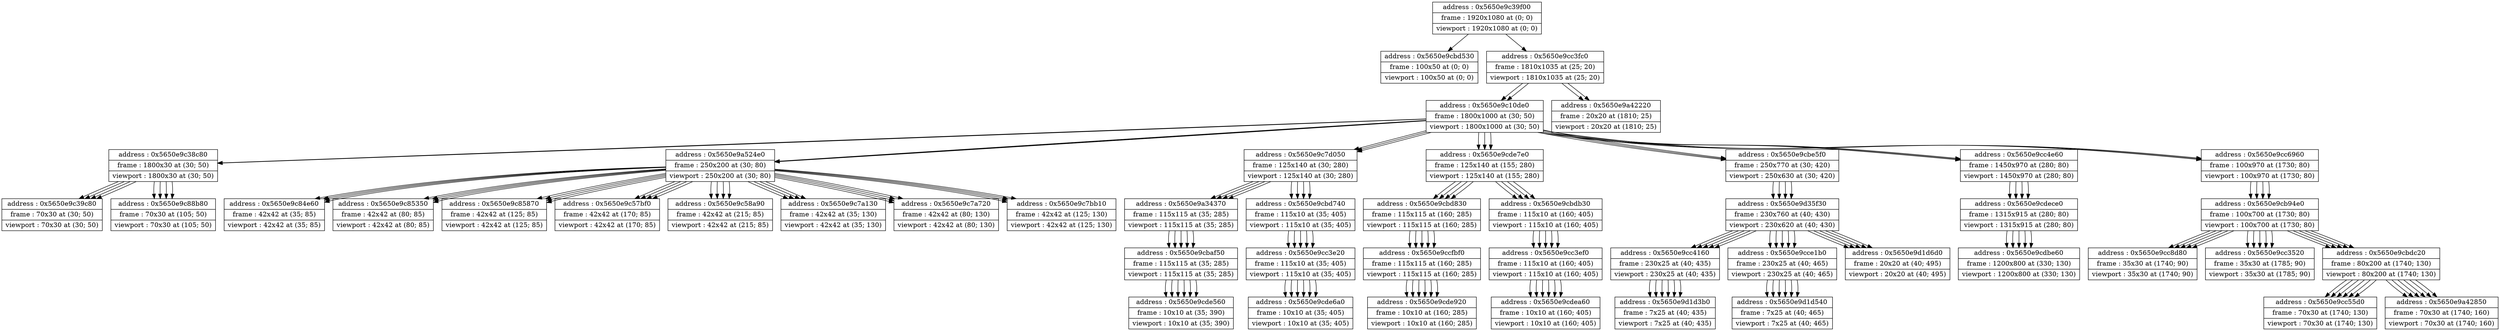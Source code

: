 digraph {
	node [shape=record]
	node0x5650e9cc4160 [label = "{address : 0x5650e9cc4160 |frame : 230x25 at (40; 435) |viewport : 230x25 at (40; 435)}"];

	 node0x5650e9cc4160 -> node0x5650e9d1d3b0 [color=black];
	node0x5650e9d1d3b0 [label = "{address : 0x5650e9d1d3b0 |frame : 7x25 at (40; 435) |viewport : 7x25 at (40; 435)}"];

	node0x5650e9d1d3b0 [label = "{address : 0x5650e9d1d3b0 |frame : 7x25 at (40; 435) |viewport : 7x25 at (40; 435)}"];

	node0x5650e9d35f30 [label = "{address : 0x5650e9d35f30 |frame : 230x760 at (40; 430) |viewport : 230x620 at (40; 430)}"];

	 node0x5650e9d35f30 -> node0x5650e9cc4160 [color=black];
	node0x5650e9cc4160 [label = "{address : 0x5650e9cc4160 |frame : 230x25 at (40; 435) |viewport : 230x25 at (40; 435)}"];

	 node0x5650e9cc4160 -> node0x5650e9d1d3b0 [color=black];
	node0x5650e9d1d3b0 [label = "{address : 0x5650e9d1d3b0 |frame : 7x25 at (40; 435) |viewport : 7x25 at (40; 435)}"];

	 node0x5650e9d35f30 -> node0x5650e9cce1b0 [color=black];
	node0x5650e9cce1b0 [label = "{address : 0x5650e9cce1b0 |frame : 230x25 at (40; 465) |viewport : 230x25 at (40; 465)}"];

	 node0x5650e9cce1b0 -> node0x5650e9d1d540 [color=black];
	node0x5650e9d1d540 [label = "{address : 0x5650e9d1d540 |frame : 7x25 at (40; 465) |viewport : 7x25 at (40; 465)}"];

	 node0x5650e9d35f30 -> node0x5650e9d1d6d0 [color=black];
	node0x5650e9d1d6d0 [label = "{address : 0x5650e9d1d6d0 |frame : 20x20 at (40; 495) |viewport : 20x20 at (40; 495)}"];

	node0x5650e9cbd530 [label = "{address : 0x5650e9cbd530 |frame : 100x50 at (0; 0) |viewport : 100x50 at (0; 0)}"];

	node0x5650e9c10de0 [label = "{address : 0x5650e9c10de0 |frame : 1800x1000 at (30; 50) |viewport : 1800x1000 at (30; 50)}"];

	 node0x5650e9c10de0 -> node0x5650e9c38c80 [color=black];
	node0x5650e9c38c80 [label = "{address : 0x5650e9c38c80 |frame : 1800x30 at (30; 50) |viewport : 1800x30 at (30; 50)}"];

	 node0x5650e9c38c80 -> node0x5650e9c39c80 [color=black];
	node0x5650e9c39c80 [label = "{address : 0x5650e9c39c80 |frame : 70x30 at (30; 50) |viewport : 70x30 at (30; 50)}"];

	 node0x5650e9c38c80 -> node0x5650e9c88b80 [color=black];
	node0x5650e9c88b80 [label = "{address : 0x5650e9c88b80 |frame : 70x30 at (105; 50) |viewport : 70x30 at (105; 50)}"];

	 node0x5650e9c10de0 -> node0x5650e9a524e0 [color=black];
	node0x5650e9a524e0 [label = "{address : 0x5650e9a524e0 |frame : 250x200 at (30; 80) |viewport : 250x200 at (30; 80)}"];

	 node0x5650e9a524e0 -> node0x5650e9c84e60 [color=black];
	node0x5650e9c84e60 [label = "{address : 0x5650e9c84e60 |frame : 42x42 at (35; 85) |viewport : 42x42 at (35; 85)}"];

	 node0x5650e9a524e0 -> node0x5650e9c85350 [color=black];
	node0x5650e9c85350 [label = "{address : 0x5650e9c85350 |frame : 42x42 at (80; 85) |viewport : 42x42 at (80; 85)}"];

	 node0x5650e9a524e0 -> node0x5650e9c85870 [color=black];
	node0x5650e9c85870 [label = "{address : 0x5650e9c85870 |frame : 42x42 at (125; 85) |viewport : 42x42 at (125; 85)}"];

	 node0x5650e9a524e0 -> node0x5650e9c57bf0 [color=black];
	node0x5650e9c57bf0 [label = "{address : 0x5650e9c57bf0 |frame : 42x42 at (170; 85) |viewport : 42x42 at (170; 85)}"];

	 node0x5650e9a524e0 -> node0x5650e9c58a90 [color=black];
	node0x5650e9c58a90 [label = "{address : 0x5650e9c58a90 |frame : 42x42 at (215; 85) |viewport : 42x42 at (215; 85)}"];

	 node0x5650e9a524e0 -> node0x5650e9c7a130 [color=black];
	node0x5650e9c7a130 [label = "{address : 0x5650e9c7a130 |frame : 42x42 at (35; 130) |viewport : 42x42 at (35; 130)}"];

	 node0x5650e9a524e0 -> node0x5650e9c7a720 [color=black];
	node0x5650e9c7a720 [label = "{address : 0x5650e9c7a720 |frame : 42x42 at (80; 130) |viewport : 42x42 at (80; 130)}"];

	 node0x5650e9a524e0 -> node0x5650e9c7bb10 [color=black];
	node0x5650e9c7bb10 [label = "{address : 0x5650e9c7bb10 |frame : 42x42 at (125; 130) |viewport : 42x42 at (125; 130)}"];

	 node0x5650e9c10de0 -> node0x5650e9c7d050 [color=black];
	node0x5650e9c7d050 [label = "{address : 0x5650e9c7d050 |frame : 125x140 at (30; 280) |viewport : 125x140 at (30; 280)}"];

	 node0x5650e9c7d050 -> node0x5650e9a34370 [color=black];
	node0x5650e9a34370 [label = "{address : 0x5650e9a34370 |frame : 115x115 at (35; 285) |viewport : 115x115 at (35; 285)}"];

	 node0x5650e9a34370 -> node0x5650e9cbaf50 [color=black];
	node0x5650e9cbaf50 [label = "{address : 0x5650e9cbaf50 |frame : 115x115 at (35; 285) |viewport : 115x115 at (35; 285)}"];

	 node0x5650e9cbaf50 -> node0x5650e9cde560 [color=black];
	node0x5650e9cde560 [label = "{address : 0x5650e9cde560 |frame : 10x10 at (35; 390) |viewport : 10x10 at (35; 390)}"];

	 node0x5650e9c7d050 -> node0x5650e9cbd740 [color=black];
	node0x5650e9cbd740 [label = "{address : 0x5650e9cbd740 |frame : 115x10 at (35; 405) |viewport : 115x10 at (35; 405)}"];

	 node0x5650e9cbd740 -> node0x5650e9cc3e20 [color=black];
	node0x5650e9cc3e20 [label = "{address : 0x5650e9cc3e20 |frame : 115x10 at (35; 405) |viewport : 115x10 at (35; 405)}"];

	 node0x5650e9cc3e20 -> node0x5650e9cde6a0 [color=black];
	node0x5650e9cde6a0 [label = "{address : 0x5650e9cde6a0 |frame : 10x10 at (35; 405) |viewport : 10x10 at (35; 405)}"];

	 node0x5650e9c10de0 -> node0x5650e9cde7e0 [color=black];
	node0x5650e9cde7e0 [label = "{address : 0x5650e9cde7e0 |frame : 125x140 at (155; 280) |viewport : 125x140 at (155; 280)}"];

	 node0x5650e9cde7e0 -> node0x5650e9cbd830 [color=black];
	node0x5650e9cbd830 [label = "{address : 0x5650e9cbd830 |frame : 115x115 at (160; 285) |viewport : 115x115 at (160; 285)}"];

	 node0x5650e9cbd830 -> node0x5650e9ccfbf0 [color=black];
	node0x5650e9ccfbf0 [label = "{address : 0x5650e9ccfbf0 |frame : 115x115 at (160; 285) |viewport : 115x115 at (160; 285)}"];

	 node0x5650e9ccfbf0 -> node0x5650e9cde920 [color=black];
	node0x5650e9cde920 [label = "{address : 0x5650e9cde920 |frame : 10x10 at (160; 285) |viewport : 10x10 at (160; 285)}"];

	 node0x5650e9cde7e0 -> node0x5650e9cbdb30 [color=black];
	node0x5650e9cbdb30 [label = "{address : 0x5650e9cbdb30 |frame : 115x10 at (160; 405) |viewport : 115x10 at (160; 405)}"];

	 node0x5650e9cbdb30 -> node0x5650e9cc3ef0 [color=black];
	node0x5650e9cc3ef0 [label = "{address : 0x5650e9cc3ef0 |frame : 115x10 at (160; 405) |viewport : 115x10 at (160; 405)}"];

	 node0x5650e9cc3ef0 -> node0x5650e9cdea60 [color=black];
	node0x5650e9cdea60 [label = "{address : 0x5650e9cdea60 |frame : 10x10 at (160; 405) |viewport : 10x10 at (160; 405)}"];

	 node0x5650e9c10de0 -> node0x5650e9cbe5f0 [color=black];
	node0x5650e9cbe5f0 [label = "{address : 0x5650e9cbe5f0 |frame : 250x770 at (30; 420) |viewport : 250x630 at (30; 420)}"];

	 node0x5650e9cbe5f0 -> node0x5650e9d35f30 [color=black];
	node0x5650e9d35f30 [label = "{address : 0x5650e9d35f30 |frame : 230x760 at (40; 430) |viewport : 230x620 at (40; 430)}"];

	 node0x5650e9d35f30 -> node0x5650e9cc4160 [color=black];
	node0x5650e9cc4160 [label = "{address : 0x5650e9cc4160 |frame : 230x25 at (40; 435) |viewport : 230x25 at (40; 435)}"];

	 node0x5650e9cc4160 -> node0x5650e9d1d3b0 [color=black];
	node0x5650e9d1d3b0 [label = "{address : 0x5650e9d1d3b0 |frame : 7x25 at (40; 435) |viewport : 7x25 at (40; 435)}"];

	 node0x5650e9d35f30 -> node0x5650e9cce1b0 [color=black];
	node0x5650e9cce1b0 [label = "{address : 0x5650e9cce1b0 |frame : 230x25 at (40; 465) |viewport : 230x25 at (40; 465)}"];

	 node0x5650e9cce1b0 -> node0x5650e9d1d540 [color=black];
	node0x5650e9d1d540 [label = "{address : 0x5650e9d1d540 |frame : 7x25 at (40; 465) |viewport : 7x25 at (40; 465)}"];

	 node0x5650e9d35f30 -> node0x5650e9d1d6d0 [color=black];
	node0x5650e9d1d6d0 [label = "{address : 0x5650e9d1d6d0 |frame : 20x20 at (40; 495) |viewport : 20x20 at (40; 495)}"];

	 node0x5650e9c10de0 -> node0x5650e9cc4e60 [color=black];
	node0x5650e9cc4e60 [label = "{address : 0x5650e9cc4e60 |frame : 1450x970 at (280; 80) |viewport : 1450x970 at (280; 80)}"];

	 node0x5650e9cc4e60 -> node0x5650e9cdece0 [color=black];
	node0x5650e9cdece0 [label = "{address : 0x5650e9cdece0 |frame : 1315x915 at (280; 80) |viewport : 1315x915 at (280; 80)}"];

	 node0x5650e9cdece0 -> node0x5650e9cdbe60 [color=black];
	node0x5650e9cdbe60 [label = "{address : 0x5650e9cdbe60 |frame : 1200x800 at (330; 130) |viewport : 1200x800 at (330; 130)}"];

	 node0x5650e9c10de0 -> node0x5650e9cc6960 [color=black];
	node0x5650e9cc6960 [label = "{address : 0x5650e9cc6960 |frame : 100x970 at (1730; 80) |viewport : 100x970 at (1730; 80)}"];

	 node0x5650e9cc6960 -> node0x5650e9cb94e0 [color=black];
	node0x5650e9cb94e0 [label = "{address : 0x5650e9cb94e0 |frame : 100x700 at (1730; 80) |viewport : 100x700 at (1730; 80)}"];

	 node0x5650e9cb94e0 -> node0x5650e9cc8d80 [color=black];
	node0x5650e9cc8d80 [label = "{address : 0x5650e9cc8d80 |frame : 35x30 at (1740; 90) |viewport : 35x30 at (1740; 90)}"];

	 node0x5650e9cb94e0 -> node0x5650e9cc3520 [color=black];
	node0x5650e9cc3520 [label = "{address : 0x5650e9cc3520 |frame : 35x30 at (1785; 90) |viewport : 35x30 at (1785; 90)}"];

	 node0x5650e9cb94e0 -> node0x5650e9cbdc20 [color=black];
	node0x5650e9cbdc20 [label = "{address : 0x5650e9cbdc20 |frame : 80x200 at (1740; 130) |viewport : 80x200 at (1740; 130)}"];

	 node0x5650e9cbdc20 -> node0x5650e9cc55d0 [color=black];
	node0x5650e9cc55d0 [label = "{address : 0x5650e9cc55d0 |frame : 70x30 at (1740; 130) |viewport : 70x30 at (1740; 130)}"];

	 node0x5650e9cbdc20 -> node0x5650e9a42850 [color=black];
	node0x5650e9a42850 [label = "{address : 0x5650e9a42850 |frame : 70x30 at (1740; 160) |viewport : 70x30 at (1740; 160)}"];

	node0x5650e9cc6960 [label = "{address : 0x5650e9cc6960 |frame : 100x970 at (1730; 80) |viewport : 100x970 at (1730; 80)}"];

	 node0x5650e9cc6960 -> node0x5650e9cb94e0 [color=black];
	node0x5650e9cb94e0 [label = "{address : 0x5650e9cb94e0 |frame : 100x700 at (1730; 80) |viewport : 100x700 at (1730; 80)}"];

	 node0x5650e9cb94e0 -> node0x5650e9cc8d80 [color=black];
	node0x5650e9cc8d80 [label = "{address : 0x5650e9cc8d80 |frame : 35x30 at (1740; 90) |viewport : 35x30 at (1740; 90)}"];

	 node0x5650e9cb94e0 -> node0x5650e9cc3520 [color=black];
	node0x5650e9cc3520 [label = "{address : 0x5650e9cc3520 |frame : 35x30 at (1785; 90) |viewport : 35x30 at (1785; 90)}"];

	 node0x5650e9cb94e0 -> node0x5650e9cbdc20 [color=black];
	node0x5650e9cbdc20 [label = "{address : 0x5650e9cbdc20 |frame : 80x200 at (1740; 130) |viewport : 80x200 at (1740; 130)}"];

	 node0x5650e9cbdc20 -> node0x5650e9cc55d0 [color=black];
	node0x5650e9cc55d0 [label = "{address : 0x5650e9cc55d0 |frame : 70x30 at (1740; 130) |viewport : 70x30 at (1740; 130)}"];

	 node0x5650e9cbdc20 -> node0x5650e9a42850 [color=black];
	node0x5650e9a42850 [label = "{address : 0x5650e9a42850 |frame : 70x30 at (1740; 160) |viewport : 70x30 at (1740; 160)}"];

	node0x5650e9cc55d0 [label = "{address : 0x5650e9cc55d0 |frame : 70x30 at (1740; 130) |viewport : 70x30 at (1740; 130)}"];

	node0x5650e9cbdc20 [label = "{address : 0x5650e9cbdc20 |frame : 80x200 at (1740; 130) |viewport : 80x200 at (1740; 130)}"];

	 node0x5650e9cbdc20 -> node0x5650e9cc55d0 [color=black];
	node0x5650e9cc55d0 [label = "{address : 0x5650e9cc55d0 |frame : 70x30 at (1740; 130) |viewport : 70x30 at (1740; 130)}"];

	 node0x5650e9cbdc20 -> node0x5650e9a42850 [color=black];
	node0x5650e9a42850 [label = "{address : 0x5650e9a42850 |frame : 70x30 at (1740; 160) |viewport : 70x30 at (1740; 160)}"];

	node0x5650e9cc3520 [label = "{address : 0x5650e9cc3520 |frame : 35x30 at (1785; 90) |viewport : 35x30 at (1785; 90)}"];

	node0x5650e9cc4e60 [label = "{address : 0x5650e9cc4e60 |frame : 1450x970 at (280; 80) |viewport : 1450x970 at (280; 80)}"];

	 node0x5650e9cc4e60 -> node0x5650e9cdece0 [color=black];
	node0x5650e9cdece0 [label = "{address : 0x5650e9cdece0 |frame : 1315x915 at (280; 80) |viewport : 1315x915 at (280; 80)}"];

	 node0x5650e9cdece0 -> node0x5650e9cdbe60 [color=black];
	node0x5650e9cdbe60 [label = "{address : 0x5650e9cdbe60 |frame : 1200x800 at (330; 130) |viewport : 1200x800 at (330; 130)}"];

	node0x5650e9cdbe60 [label = "{address : 0x5650e9cdbe60 |frame : 1200x800 at (330; 130) |viewport : 1200x800 at (330; 130)}"];

	node0x5650e9cdece0 [label = "{address : 0x5650e9cdece0 |frame : 1315x915 at (280; 80) |viewport : 1315x915 at (280; 80)}"];

	 node0x5650e9cdece0 -> node0x5650e9cdbe60 [color=black];
	node0x5650e9cdbe60 [label = "{address : 0x5650e9cdbe60 |frame : 1200x800 at (330; 130) |viewport : 1200x800 at (330; 130)}"];

	node0x5650e9cbe5f0 [label = "{address : 0x5650e9cbe5f0 |frame : 250x770 at (30; 420) |viewport : 250x630 at (30; 420)}"];

	 node0x5650e9cbe5f0 -> node0x5650e9d35f30 [color=black];
	node0x5650e9d35f30 [label = "{address : 0x5650e9d35f30 |frame : 230x760 at (40; 430) |viewport : 230x620 at (40; 430)}"];

	 node0x5650e9d35f30 -> node0x5650e9cc4160 [color=black];
	node0x5650e9cc4160 [label = "{address : 0x5650e9cc4160 |frame : 230x25 at (40; 435) |viewport : 230x25 at (40; 435)}"];

	 node0x5650e9cc4160 -> node0x5650e9d1d3b0 [color=black];
	node0x5650e9d1d3b0 [label = "{address : 0x5650e9d1d3b0 |frame : 7x25 at (40; 435) |viewport : 7x25 at (40; 435)}"];

	 node0x5650e9d35f30 -> node0x5650e9cce1b0 [color=black];
	node0x5650e9cce1b0 [label = "{address : 0x5650e9cce1b0 |frame : 230x25 at (40; 465) |viewport : 230x25 at (40; 465)}"];

	 node0x5650e9cce1b0 -> node0x5650e9d1d540 [color=black];
	node0x5650e9d1d540 [label = "{address : 0x5650e9d1d540 |frame : 7x25 at (40; 465) |viewport : 7x25 at (40; 465)}"];

	 node0x5650e9d35f30 -> node0x5650e9d1d6d0 [color=black];
	node0x5650e9d1d6d0 [label = "{address : 0x5650e9d1d6d0 |frame : 20x20 at (40; 495) |viewport : 20x20 at (40; 495)}"];

	node0x5650e9c85350 [label = "{address : 0x5650e9c85350 |frame : 42x42 at (80; 85) |viewport : 42x42 at (80; 85)}"];

	node0x5650e9c88b80 [label = "{address : 0x5650e9c88b80 |frame : 70x30 at (105; 50) |viewport : 70x30 at (105; 50)}"];

	node0x5650e9c84e60 [label = "{address : 0x5650e9c84e60 |frame : 42x42 at (35; 85) |viewport : 42x42 at (35; 85)}"];

	node0x5650e9cc3e20 [label = "{address : 0x5650e9cc3e20 |frame : 115x10 at (35; 405) |viewport : 115x10 at (35; 405)}"];

	 node0x5650e9cc3e20 -> node0x5650e9cde6a0 [color=black];
	node0x5650e9cde6a0 [label = "{address : 0x5650e9cde6a0 |frame : 10x10 at (35; 405) |viewport : 10x10 at (35; 405)}"];

	node0x5650e9cc3fc0 [label = "{address : 0x5650e9cc3fc0 |frame : 1810x1035 at (25; 20) |viewport : 1810x1035 at (25; 20)}"];

	 node0x5650e9cc3fc0 -> node0x5650e9c10de0 [color=black];
	node0x5650e9c10de0 [label = "{address : 0x5650e9c10de0 |frame : 1800x1000 at (30; 50) |viewport : 1800x1000 at (30; 50)}"];

	 node0x5650e9c10de0 -> node0x5650e9c38c80 [color=black];
	node0x5650e9c38c80 [label = "{address : 0x5650e9c38c80 |frame : 1800x30 at (30; 50) |viewport : 1800x30 at (30; 50)}"];

	 node0x5650e9c38c80 -> node0x5650e9c39c80 [color=black];
	node0x5650e9c39c80 [label = "{address : 0x5650e9c39c80 |frame : 70x30 at (30; 50) |viewport : 70x30 at (30; 50)}"];

	 node0x5650e9c38c80 -> node0x5650e9c88b80 [color=black];
	node0x5650e9c88b80 [label = "{address : 0x5650e9c88b80 |frame : 70x30 at (105; 50) |viewport : 70x30 at (105; 50)}"];

	 node0x5650e9c10de0 -> node0x5650e9a524e0 [color=black];
	node0x5650e9a524e0 [label = "{address : 0x5650e9a524e0 |frame : 250x200 at (30; 80) |viewport : 250x200 at (30; 80)}"];

	 node0x5650e9a524e0 -> node0x5650e9c84e60 [color=black];
	node0x5650e9c84e60 [label = "{address : 0x5650e9c84e60 |frame : 42x42 at (35; 85) |viewport : 42x42 at (35; 85)}"];

	 node0x5650e9a524e0 -> node0x5650e9c85350 [color=black];
	node0x5650e9c85350 [label = "{address : 0x5650e9c85350 |frame : 42x42 at (80; 85) |viewport : 42x42 at (80; 85)}"];

	 node0x5650e9a524e0 -> node0x5650e9c85870 [color=black];
	node0x5650e9c85870 [label = "{address : 0x5650e9c85870 |frame : 42x42 at (125; 85) |viewport : 42x42 at (125; 85)}"];

	 node0x5650e9a524e0 -> node0x5650e9c57bf0 [color=black];
	node0x5650e9c57bf0 [label = "{address : 0x5650e9c57bf0 |frame : 42x42 at (170; 85) |viewport : 42x42 at (170; 85)}"];

	 node0x5650e9a524e0 -> node0x5650e9c58a90 [color=black];
	node0x5650e9c58a90 [label = "{address : 0x5650e9c58a90 |frame : 42x42 at (215; 85) |viewport : 42x42 at (215; 85)}"];

	 node0x5650e9a524e0 -> node0x5650e9c7a130 [color=black];
	node0x5650e9c7a130 [label = "{address : 0x5650e9c7a130 |frame : 42x42 at (35; 130) |viewport : 42x42 at (35; 130)}"];

	 node0x5650e9a524e0 -> node0x5650e9c7a720 [color=black];
	node0x5650e9c7a720 [label = "{address : 0x5650e9c7a720 |frame : 42x42 at (80; 130) |viewport : 42x42 at (80; 130)}"];

	 node0x5650e9a524e0 -> node0x5650e9c7bb10 [color=black];
	node0x5650e9c7bb10 [label = "{address : 0x5650e9c7bb10 |frame : 42x42 at (125; 130) |viewport : 42x42 at (125; 130)}"];

	 node0x5650e9c10de0 -> node0x5650e9c7d050 [color=black];
	node0x5650e9c7d050 [label = "{address : 0x5650e9c7d050 |frame : 125x140 at (30; 280) |viewport : 125x140 at (30; 280)}"];

	 node0x5650e9c7d050 -> node0x5650e9a34370 [color=black];
	node0x5650e9a34370 [label = "{address : 0x5650e9a34370 |frame : 115x115 at (35; 285) |viewport : 115x115 at (35; 285)}"];

	 node0x5650e9a34370 -> node0x5650e9cbaf50 [color=black];
	node0x5650e9cbaf50 [label = "{address : 0x5650e9cbaf50 |frame : 115x115 at (35; 285) |viewport : 115x115 at (35; 285)}"];

	 node0x5650e9cbaf50 -> node0x5650e9cde560 [color=black];
	node0x5650e9cde560 [label = "{address : 0x5650e9cde560 |frame : 10x10 at (35; 390) |viewport : 10x10 at (35; 390)}"];

	 node0x5650e9c7d050 -> node0x5650e9cbd740 [color=black];
	node0x5650e9cbd740 [label = "{address : 0x5650e9cbd740 |frame : 115x10 at (35; 405) |viewport : 115x10 at (35; 405)}"];

	 node0x5650e9cbd740 -> node0x5650e9cc3e20 [color=black];
	node0x5650e9cc3e20 [label = "{address : 0x5650e9cc3e20 |frame : 115x10 at (35; 405) |viewport : 115x10 at (35; 405)}"];

	 node0x5650e9cc3e20 -> node0x5650e9cde6a0 [color=black];
	node0x5650e9cde6a0 [label = "{address : 0x5650e9cde6a0 |frame : 10x10 at (35; 405) |viewport : 10x10 at (35; 405)}"];

	 node0x5650e9c10de0 -> node0x5650e9cde7e0 [color=black];
	node0x5650e9cde7e0 [label = "{address : 0x5650e9cde7e0 |frame : 125x140 at (155; 280) |viewport : 125x140 at (155; 280)}"];

	 node0x5650e9cde7e0 -> node0x5650e9cbd830 [color=black];
	node0x5650e9cbd830 [label = "{address : 0x5650e9cbd830 |frame : 115x115 at (160; 285) |viewport : 115x115 at (160; 285)}"];

	 node0x5650e9cbd830 -> node0x5650e9ccfbf0 [color=black];
	node0x5650e9ccfbf0 [label = "{address : 0x5650e9ccfbf0 |frame : 115x115 at (160; 285) |viewport : 115x115 at (160; 285)}"];

	 node0x5650e9ccfbf0 -> node0x5650e9cde920 [color=black];
	node0x5650e9cde920 [label = "{address : 0x5650e9cde920 |frame : 10x10 at (160; 285) |viewport : 10x10 at (160; 285)}"];

	 node0x5650e9cde7e0 -> node0x5650e9cbdb30 [color=black];
	node0x5650e9cbdb30 [label = "{address : 0x5650e9cbdb30 |frame : 115x10 at (160; 405) |viewport : 115x10 at (160; 405)}"];

	 node0x5650e9cbdb30 -> node0x5650e9cc3ef0 [color=black];
	node0x5650e9cc3ef0 [label = "{address : 0x5650e9cc3ef0 |frame : 115x10 at (160; 405) |viewport : 115x10 at (160; 405)}"];

	 node0x5650e9cc3ef0 -> node0x5650e9cdea60 [color=black];
	node0x5650e9cdea60 [label = "{address : 0x5650e9cdea60 |frame : 10x10 at (160; 405) |viewport : 10x10 at (160; 405)}"];

	 node0x5650e9c10de0 -> node0x5650e9cbe5f0 [color=black];
	node0x5650e9cbe5f0 [label = "{address : 0x5650e9cbe5f0 |frame : 250x770 at (30; 420) |viewport : 250x630 at (30; 420)}"];

	 node0x5650e9cbe5f0 -> node0x5650e9d35f30 [color=black];
	node0x5650e9d35f30 [label = "{address : 0x5650e9d35f30 |frame : 230x760 at (40; 430) |viewport : 230x620 at (40; 430)}"];

	 node0x5650e9d35f30 -> node0x5650e9cc4160 [color=black];
	node0x5650e9cc4160 [label = "{address : 0x5650e9cc4160 |frame : 230x25 at (40; 435) |viewport : 230x25 at (40; 435)}"];

	 node0x5650e9cc4160 -> node0x5650e9d1d3b0 [color=black];
	node0x5650e9d1d3b0 [label = "{address : 0x5650e9d1d3b0 |frame : 7x25 at (40; 435) |viewport : 7x25 at (40; 435)}"];

	 node0x5650e9d35f30 -> node0x5650e9cce1b0 [color=black];
	node0x5650e9cce1b0 [label = "{address : 0x5650e9cce1b0 |frame : 230x25 at (40; 465) |viewport : 230x25 at (40; 465)}"];

	 node0x5650e9cce1b0 -> node0x5650e9d1d540 [color=black];
	node0x5650e9d1d540 [label = "{address : 0x5650e9d1d540 |frame : 7x25 at (40; 465) |viewport : 7x25 at (40; 465)}"];

	 node0x5650e9d35f30 -> node0x5650e9d1d6d0 [color=black];
	node0x5650e9d1d6d0 [label = "{address : 0x5650e9d1d6d0 |frame : 20x20 at (40; 495) |viewport : 20x20 at (40; 495)}"];

	 node0x5650e9c10de0 -> node0x5650e9cc4e60 [color=black];
	node0x5650e9cc4e60 [label = "{address : 0x5650e9cc4e60 |frame : 1450x970 at (280; 80) |viewport : 1450x970 at (280; 80)}"];

	 node0x5650e9cc4e60 -> node0x5650e9cdece0 [color=black];
	node0x5650e9cdece0 [label = "{address : 0x5650e9cdece0 |frame : 1315x915 at (280; 80) |viewport : 1315x915 at (280; 80)}"];

	 node0x5650e9cdece0 -> node0x5650e9cdbe60 [color=black];
	node0x5650e9cdbe60 [label = "{address : 0x5650e9cdbe60 |frame : 1200x800 at (330; 130) |viewport : 1200x800 at (330; 130)}"];

	 node0x5650e9c10de0 -> node0x5650e9cc6960 [color=black];
	node0x5650e9cc6960 [label = "{address : 0x5650e9cc6960 |frame : 100x970 at (1730; 80) |viewport : 100x970 at (1730; 80)}"];

	 node0x5650e9cc6960 -> node0x5650e9cb94e0 [color=black];
	node0x5650e9cb94e0 [label = "{address : 0x5650e9cb94e0 |frame : 100x700 at (1730; 80) |viewport : 100x700 at (1730; 80)}"];

	 node0x5650e9cb94e0 -> node0x5650e9cc8d80 [color=black];
	node0x5650e9cc8d80 [label = "{address : 0x5650e9cc8d80 |frame : 35x30 at (1740; 90) |viewport : 35x30 at (1740; 90)}"];

	 node0x5650e9cb94e0 -> node0x5650e9cc3520 [color=black];
	node0x5650e9cc3520 [label = "{address : 0x5650e9cc3520 |frame : 35x30 at (1785; 90) |viewport : 35x30 at (1785; 90)}"];

	 node0x5650e9cb94e0 -> node0x5650e9cbdc20 [color=black];
	node0x5650e9cbdc20 [label = "{address : 0x5650e9cbdc20 |frame : 80x200 at (1740; 130) |viewport : 80x200 at (1740; 130)}"];

	 node0x5650e9cbdc20 -> node0x5650e9cc55d0 [color=black];
	node0x5650e9cc55d0 [label = "{address : 0x5650e9cc55d0 |frame : 70x30 at (1740; 130) |viewport : 70x30 at (1740; 130)}"];

	 node0x5650e9cbdc20 -> node0x5650e9a42850 [color=black];
	node0x5650e9a42850 [label = "{address : 0x5650e9a42850 |frame : 70x30 at (1740; 160) |viewport : 70x30 at (1740; 160)}"];

	 node0x5650e9cc3fc0 -> node0x5650e9a42220 [color=black];
	node0x5650e9a42220 [label = "{address : 0x5650e9a42220 |frame : 20x20 at (1810; 25) |viewport : 20x20 at (1810; 25)}"];

	node0x5650e9c85870 [label = "{address : 0x5650e9c85870 |frame : 42x42 at (125; 85) |viewport : 42x42 at (125; 85)}"];

	node0x5650e9c38c80 [label = "{address : 0x5650e9c38c80 |frame : 1800x30 at (30; 50) |viewport : 1800x30 at (30; 50)}"];

	 node0x5650e9c38c80 -> node0x5650e9c39c80 [color=black];
	node0x5650e9c39c80 [label = "{address : 0x5650e9c39c80 |frame : 70x30 at (30; 50) |viewport : 70x30 at (30; 50)}"];

	 node0x5650e9c38c80 -> node0x5650e9c88b80 [color=black];
	node0x5650e9c88b80 [label = "{address : 0x5650e9c88b80 |frame : 70x30 at (105; 50) |viewport : 70x30 at (105; 50)}"];

	node0x5650e9a524e0 [label = "{address : 0x5650e9a524e0 |frame : 250x200 at (30; 80) |viewport : 250x200 at (30; 80)}"];

	 node0x5650e9a524e0 -> node0x5650e9c84e60 [color=black];
	node0x5650e9c84e60 [label = "{address : 0x5650e9c84e60 |frame : 42x42 at (35; 85) |viewport : 42x42 at (35; 85)}"];

	 node0x5650e9a524e0 -> node0x5650e9c85350 [color=black];
	node0x5650e9c85350 [label = "{address : 0x5650e9c85350 |frame : 42x42 at (80; 85) |viewport : 42x42 at (80; 85)}"];

	 node0x5650e9a524e0 -> node0x5650e9c85870 [color=black];
	node0x5650e9c85870 [label = "{address : 0x5650e9c85870 |frame : 42x42 at (125; 85) |viewport : 42x42 at (125; 85)}"];

	 node0x5650e9a524e0 -> node0x5650e9c57bf0 [color=black];
	node0x5650e9c57bf0 [label = "{address : 0x5650e9c57bf0 |frame : 42x42 at (170; 85) |viewport : 42x42 at (170; 85)}"];

	 node0x5650e9a524e0 -> node0x5650e9c58a90 [color=black];
	node0x5650e9c58a90 [label = "{address : 0x5650e9c58a90 |frame : 42x42 at (215; 85) |viewport : 42x42 at (215; 85)}"];

	 node0x5650e9a524e0 -> node0x5650e9c7a130 [color=black];
	node0x5650e9c7a130 [label = "{address : 0x5650e9c7a130 |frame : 42x42 at (35; 130) |viewport : 42x42 at (35; 130)}"];

	 node0x5650e9a524e0 -> node0x5650e9c7a720 [color=black];
	node0x5650e9c7a720 [label = "{address : 0x5650e9c7a720 |frame : 42x42 at (80; 130) |viewport : 42x42 at (80; 130)}"];

	 node0x5650e9a524e0 -> node0x5650e9c7bb10 [color=black];
	node0x5650e9c7bb10 [label = "{address : 0x5650e9c7bb10 |frame : 42x42 at (125; 130) |viewport : 42x42 at (125; 130)}"];

	node0x5650e9c7a130 [label = "{address : 0x5650e9c7a130 |frame : 42x42 at (35; 130) |viewport : 42x42 at (35; 130)}"];

	node0x5650e9d1d6d0 [label = "{address : 0x5650e9d1d6d0 |frame : 20x20 at (40; 495) |viewport : 20x20 at (40; 495)}"];

	node0x5650e9cc8d80 [label = "{address : 0x5650e9cc8d80 |frame : 35x30 at (1740; 90) |viewport : 35x30 at (1740; 90)}"];

	node0x5650e9c7d050 [label = "{address : 0x5650e9c7d050 |frame : 125x140 at (30; 280) |viewport : 125x140 at (30; 280)}"];

	 node0x5650e9c7d050 -> node0x5650e9a34370 [color=black];
	node0x5650e9a34370 [label = "{address : 0x5650e9a34370 |frame : 115x115 at (35; 285) |viewport : 115x115 at (35; 285)}"];

	 node0x5650e9a34370 -> node0x5650e9cbaf50 [color=black];
	node0x5650e9cbaf50 [label = "{address : 0x5650e9cbaf50 |frame : 115x115 at (35; 285) |viewport : 115x115 at (35; 285)}"];

	 node0x5650e9cbaf50 -> node0x5650e9cde560 [color=black];
	node0x5650e9cde560 [label = "{address : 0x5650e9cde560 |frame : 10x10 at (35; 390) |viewport : 10x10 at (35; 390)}"];

	 node0x5650e9c7d050 -> node0x5650e9cbd740 [color=black];
	node0x5650e9cbd740 [label = "{address : 0x5650e9cbd740 |frame : 115x10 at (35; 405) |viewport : 115x10 at (35; 405)}"];

	 node0x5650e9cbd740 -> node0x5650e9cc3e20 [color=black];
	node0x5650e9cc3e20 [label = "{address : 0x5650e9cc3e20 |frame : 115x10 at (35; 405) |viewport : 115x10 at (35; 405)}"];

	 node0x5650e9cc3e20 -> node0x5650e9cde6a0 [color=black];
	node0x5650e9cde6a0 [label = "{address : 0x5650e9cde6a0 |frame : 10x10 at (35; 405) |viewport : 10x10 at (35; 405)}"];

	node0x5650e9cc3ef0 [label = "{address : 0x5650e9cc3ef0 |frame : 115x10 at (160; 405) |viewport : 115x10 at (160; 405)}"];

	 node0x5650e9cc3ef0 -> node0x5650e9cdea60 [color=black];
	node0x5650e9cdea60 [label = "{address : 0x5650e9cdea60 |frame : 10x10 at (160; 405) |viewport : 10x10 at (160; 405)}"];

	node0x5650e9c7bb10 [label = "{address : 0x5650e9c7bb10 |frame : 42x42 at (125; 130) |viewport : 42x42 at (125; 130)}"];

	node0x5650e9c58a90 [label = "{address : 0x5650e9c58a90 |frame : 42x42 at (215; 85) |viewport : 42x42 at (215; 85)}"];

	node0x5650e9cbdb30 [label = "{address : 0x5650e9cbdb30 |frame : 115x10 at (160; 405) |viewport : 115x10 at (160; 405)}"];

	 node0x5650e9cbdb30 -> node0x5650e9cc3ef0 [color=black];
	node0x5650e9cc3ef0 [label = "{address : 0x5650e9cc3ef0 |frame : 115x10 at (160; 405) |viewport : 115x10 at (160; 405)}"];

	 node0x5650e9cc3ef0 -> node0x5650e9cdea60 [color=black];
	node0x5650e9cdea60 [label = "{address : 0x5650e9cdea60 |frame : 10x10 at (160; 405) |viewport : 10x10 at (160; 405)}"];

	node0x5650e9a42220 [label = "{address : 0x5650e9a42220 |frame : 20x20 at (1810; 25) |viewport : 20x20 at (1810; 25)}"];

	node0x5650e9cde7e0 [label = "{address : 0x5650e9cde7e0 |frame : 125x140 at (155; 280) |viewport : 125x140 at (155; 280)}"];

	 node0x5650e9cde7e0 -> node0x5650e9cbd830 [color=black];
	node0x5650e9cbd830 [label = "{address : 0x5650e9cbd830 |frame : 115x115 at (160; 285) |viewport : 115x115 at (160; 285)}"];

	 node0x5650e9cbd830 -> node0x5650e9ccfbf0 [color=black];
	node0x5650e9ccfbf0 [label = "{address : 0x5650e9ccfbf0 |frame : 115x115 at (160; 285) |viewport : 115x115 at (160; 285)}"];

	 node0x5650e9ccfbf0 -> node0x5650e9cde920 [color=black];
	node0x5650e9cde920 [label = "{address : 0x5650e9cde920 |frame : 10x10 at (160; 285) |viewport : 10x10 at (160; 285)}"];

	 node0x5650e9cde7e0 -> node0x5650e9cbdb30 [color=black];
	node0x5650e9cbdb30 [label = "{address : 0x5650e9cbdb30 |frame : 115x10 at (160; 405) |viewport : 115x10 at (160; 405)}"];

	 node0x5650e9cbdb30 -> node0x5650e9cc3ef0 [color=black];
	node0x5650e9cc3ef0 [label = "{address : 0x5650e9cc3ef0 |frame : 115x10 at (160; 405) |viewport : 115x10 at (160; 405)}"];

	 node0x5650e9cc3ef0 -> node0x5650e9cdea60 [color=black];
	node0x5650e9cdea60 [label = "{address : 0x5650e9cdea60 |frame : 10x10 at (160; 405) |viewport : 10x10 at (160; 405)}"];

	node0x5650e9c39f00 [label = "{address : 0x5650e9c39f00 |frame : 1920x1080 at (0; 0) |viewport : 1920x1080 at (0; 0)}"];

	 node0x5650e9c39f00 -> node0x5650e9cc3fc0 [color=black];
	node0x5650e9cc3fc0 [label = "{address : 0x5650e9cc3fc0 |frame : 1810x1035 at (25; 20) |viewport : 1810x1035 at (25; 20)}"];

	 node0x5650e9cc3fc0 -> node0x5650e9c10de0 [color=black];
	node0x5650e9c10de0 [label = "{address : 0x5650e9c10de0 |frame : 1800x1000 at (30; 50) |viewport : 1800x1000 at (30; 50)}"];

	 node0x5650e9c10de0 -> node0x5650e9c38c80 [color=black];
	node0x5650e9c38c80 [label = "{address : 0x5650e9c38c80 |frame : 1800x30 at (30; 50) |viewport : 1800x30 at (30; 50)}"];

	 node0x5650e9c38c80 -> node0x5650e9c39c80 [color=black];
	node0x5650e9c39c80 [label = "{address : 0x5650e9c39c80 |frame : 70x30 at (30; 50) |viewport : 70x30 at (30; 50)}"];

	 node0x5650e9c38c80 -> node0x5650e9c88b80 [color=black];
	node0x5650e9c88b80 [label = "{address : 0x5650e9c88b80 |frame : 70x30 at (105; 50) |viewport : 70x30 at (105; 50)}"];

	 node0x5650e9c10de0 -> node0x5650e9a524e0 [color=black];
	node0x5650e9a524e0 [label = "{address : 0x5650e9a524e0 |frame : 250x200 at (30; 80) |viewport : 250x200 at (30; 80)}"];

	 node0x5650e9a524e0 -> node0x5650e9c84e60 [color=black];
	node0x5650e9c84e60 [label = "{address : 0x5650e9c84e60 |frame : 42x42 at (35; 85) |viewport : 42x42 at (35; 85)}"];

	 node0x5650e9a524e0 -> node0x5650e9c85350 [color=black];
	node0x5650e9c85350 [label = "{address : 0x5650e9c85350 |frame : 42x42 at (80; 85) |viewport : 42x42 at (80; 85)}"];

	 node0x5650e9a524e0 -> node0x5650e9c85870 [color=black];
	node0x5650e9c85870 [label = "{address : 0x5650e9c85870 |frame : 42x42 at (125; 85) |viewport : 42x42 at (125; 85)}"];

	 node0x5650e9a524e0 -> node0x5650e9c57bf0 [color=black];
	node0x5650e9c57bf0 [label = "{address : 0x5650e9c57bf0 |frame : 42x42 at (170; 85) |viewport : 42x42 at (170; 85)}"];

	 node0x5650e9a524e0 -> node0x5650e9c58a90 [color=black];
	node0x5650e9c58a90 [label = "{address : 0x5650e9c58a90 |frame : 42x42 at (215; 85) |viewport : 42x42 at (215; 85)}"];

	 node0x5650e9a524e0 -> node0x5650e9c7a130 [color=black];
	node0x5650e9c7a130 [label = "{address : 0x5650e9c7a130 |frame : 42x42 at (35; 130) |viewport : 42x42 at (35; 130)}"];

	 node0x5650e9a524e0 -> node0x5650e9c7a720 [color=black];
	node0x5650e9c7a720 [label = "{address : 0x5650e9c7a720 |frame : 42x42 at (80; 130) |viewport : 42x42 at (80; 130)}"];

	 node0x5650e9a524e0 -> node0x5650e9c7bb10 [color=black];
	node0x5650e9c7bb10 [label = "{address : 0x5650e9c7bb10 |frame : 42x42 at (125; 130) |viewport : 42x42 at (125; 130)}"];

	 node0x5650e9c10de0 -> node0x5650e9c7d050 [color=black];
	node0x5650e9c7d050 [label = "{address : 0x5650e9c7d050 |frame : 125x140 at (30; 280) |viewport : 125x140 at (30; 280)}"];

	 node0x5650e9c7d050 -> node0x5650e9a34370 [color=black];
	node0x5650e9a34370 [label = "{address : 0x5650e9a34370 |frame : 115x115 at (35; 285) |viewport : 115x115 at (35; 285)}"];

	 node0x5650e9a34370 -> node0x5650e9cbaf50 [color=black];
	node0x5650e9cbaf50 [label = "{address : 0x5650e9cbaf50 |frame : 115x115 at (35; 285) |viewport : 115x115 at (35; 285)}"];

	 node0x5650e9cbaf50 -> node0x5650e9cde560 [color=black];
	node0x5650e9cde560 [label = "{address : 0x5650e9cde560 |frame : 10x10 at (35; 390) |viewport : 10x10 at (35; 390)}"];

	 node0x5650e9c7d050 -> node0x5650e9cbd740 [color=black];
	node0x5650e9cbd740 [label = "{address : 0x5650e9cbd740 |frame : 115x10 at (35; 405) |viewport : 115x10 at (35; 405)}"];

	 node0x5650e9cbd740 -> node0x5650e9cc3e20 [color=black];
	node0x5650e9cc3e20 [label = "{address : 0x5650e9cc3e20 |frame : 115x10 at (35; 405) |viewport : 115x10 at (35; 405)}"];

	 node0x5650e9cc3e20 -> node0x5650e9cde6a0 [color=black];
	node0x5650e9cde6a0 [label = "{address : 0x5650e9cde6a0 |frame : 10x10 at (35; 405) |viewport : 10x10 at (35; 405)}"];

	 node0x5650e9c10de0 -> node0x5650e9cde7e0 [color=black];
	node0x5650e9cde7e0 [label = "{address : 0x5650e9cde7e0 |frame : 125x140 at (155; 280) |viewport : 125x140 at (155; 280)}"];

	 node0x5650e9cde7e0 -> node0x5650e9cbd830 [color=black];
	node0x5650e9cbd830 [label = "{address : 0x5650e9cbd830 |frame : 115x115 at (160; 285) |viewport : 115x115 at (160; 285)}"];

	 node0x5650e9cbd830 -> node0x5650e9ccfbf0 [color=black];
	node0x5650e9ccfbf0 [label = "{address : 0x5650e9ccfbf0 |frame : 115x115 at (160; 285) |viewport : 115x115 at (160; 285)}"];

	 node0x5650e9ccfbf0 -> node0x5650e9cde920 [color=black];
	node0x5650e9cde920 [label = "{address : 0x5650e9cde920 |frame : 10x10 at (160; 285) |viewport : 10x10 at (160; 285)}"];

	 node0x5650e9cde7e0 -> node0x5650e9cbdb30 [color=black];
	node0x5650e9cbdb30 [label = "{address : 0x5650e9cbdb30 |frame : 115x10 at (160; 405) |viewport : 115x10 at (160; 405)}"];

	 node0x5650e9cbdb30 -> node0x5650e9cc3ef0 [color=black];
	node0x5650e9cc3ef0 [label = "{address : 0x5650e9cc3ef0 |frame : 115x10 at (160; 405) |viewport : 115x10 at (160; 405)}"];

	 node0x5650e9cc3ef0 -> node0x5650e9cdea60 [color=black];
	node0x5650e9cdea60 [label = "{address : 0x5650e9cdea60 |frame : 10x10 at (160; 405) |viewport : 10x10 at (160; 405)}"];

	 node0x5650e9c10de0 -> node0x5650e9cbe5f0 [color=black];
	node0x5650e9cbe5f0 [label = "{address : 0x5650e9cbe5f0 |frame : 250x770 at (30; 420) |viewport : 250x630 at (30; 420)}"];

	 node0x5650e9cbe5f0 -> node0x5650e9d35f30 [color=black];
	node0x5650e9d35f30 [label = "{address : 0x5650e9d35f30 |frame : 230x760 at (40; 430) |viewport : 230x620 at (40; 430)}"];

	 node0x5650e9d35f30 -> node0x5650e9cc4160 [color=black];
	node0x5650e9cc4160 [label = "{address : 0x5650e9cc4160 |frame : 230x25 at (40; 435) |viewport : 230x25 at (40; 435)}"];

	 node0x5650e9cc4160 -> node0x5650e9d1d3b0 [color=black];
	node0x5650e9d1d3b0 [label = "{address : 0x5650e9d1d3b0 |frame : 7x25 at (40; 435) |viewport : 7x25 at (40; 435)}"];

	 node0x5650e9d35f30 -> node0x5650e9cce1b0 [color=black];
	node0x5650e9cce1b0 [label = "{address : 0x5650e9cce1b0 |frame : 230x25 at (40; 465) |viewport : 230x25 at (40; 465)}"];

	 node0x5650e9cce1b0 -> node0x5650e9d1d540 [color=black];
	node0x5650e9d1d540 [label = "{address : 0x5650e9d1d540 |frame : 7x25 at (40; 465) |viewport : 7x25 at (40; 465)}"];

	 node0x5650e9d35f30 -> node0x5650e9d1d6d0 [color=black];
	node0x5650e9d1d6d0 [label = "{address : 0x5650e9d1d6d0 |frame : 20x20 at (40; 495) |viewport : 20x20 at (40; 495)}"];

	 node0x5650e9c10de0 -> node0x5650e9cc4e60 [color=black];
	node0x5650e9cc4e60 [label = "{address : 0x5650e9cc4e60 |frame : 1450x970 at (280; 80) |viewport : 1450x970 at (280; 80)}"];

	 node0x5650e9cc4e60 -> node0x5650e9cdece0 [color=black];
	node0x5650e9cdece0 [label = "{address : 0x5650e9cdece0 |frame : 1315x915 at (280; 80) |viewport : 1315x915 at (280; 80)}"];

	 node0x5650e9cdece0 -> node0x5650e9cdbe60 [color=black];
	node0x5650e9cdbe60 [label = "{address : 0x5650e9cdbe60 |frame : 1200x800 at (330; 130) |viewport : 1200x800 at (330; 130)}"];

	 node0x5650e9c10de0 -> node0x5650e9cc6960 [color=black];
	node0x5650e9cc6960 [label = "{address : 0x5650e9cc6960 |frame : 100x970 at (1730; 80) |viewport : 100x970 at (1730; 80)}"];

	 node0x5650e9cc6960 -> node0x5650e9cb94e0 [color=black];
	node0x5650e9cb94e0 [label = "{address : 0x5650e9cb94e0 |frame : 100x700 at (1730; 80) |viewport : 100x700 at (1730; 80)}"];

	 node0x5650e9cb94e0 -> node0x5650e9cc8d80 [color=black];
	node0x5650e9cc8d80 [label = "{address : 0x5650e9cc8d80 |frame : 35x30 at (1740; 90) |viewport : 35x30 at (1740; 90)}"];

	 node0x5650e9cb94e0 -> node0x5650e9cc3520 [color=black];
	node0x5650e9cc3520 [label = "{address : 0x5650e9cc3520 |frame : 35x30 at (1785; 90) |viewport : 35x30 at (1785; 90)}"];

	 node0x5650e9cb94e0 -> node0x5650e9cbdc20 [color=black];
	node0x5650e9cbdc20 [label = "{address : 0x5650e9cbdc20 |frame : 80x200 at (1740; 130) |viewport : 80x200 at (1740; 130)}"];

	 node0x5650e9cbdc20 -> node0x5650e9cc55d0 [color=black];
	node0x5650e9cc55d0 [label = "{address : 0x5650e9cc55d0 |frame : 70x30 at (1740; 130) |viewport : 70x30 at (1740; 130)}"];

	 node0x5650e9cbdc20 -> node0x5650e9a42850 [color=black];
	node0x5650e9a42850 [label = "{address : 0x5650e9a42850 |frame : 70x30 at (1740; 160) |viewport : 70x30 at (1740; 160)}"];

	 node0x5650e9cc3fc0 -> node0x5650e9a42220 [color=black];
	node0x5650e9a42220 [label = "{address : 0x5650e9a42220 |frame : 20x20 at (1810; 25) |viewport : 20x20 at (1810; 25)}"];

	 node0x5650e9c39f00 -> node0x5650e9cbd530 [color=black];
	node0x5650e9cbd530 [label = "{address : 0x5650e9cbd530 |frame : 100x50 at (0; 0) |viewport : 100x50 at (0; 0)}"];

	node0x5650e9a42850 [label = "{address : 0x5650e9a42850 |frame : 70x30 at (1740; 160) |viewport : 70x30 at (1740; 160)}"];

	node0x5650e9cdea60 [label = "{address : 0x5650e9cdea60 |frame : 10x10 at (160; 405) |viewport : 10x10 at (160; 405)}"];

	node0x5650e9c39c80 [label = "{address : 0x5650e9c39c80 |frame : 70x30 at (30; 50) |viewport : 70x30 at (30; 50)}"];

	node0x5650e9cde560 [label = "{address : 0x5650e9cde560 |frame : 10x10 at (35; 390) |viewport : 10x10 at (35; 390)}"];

	node0x5650e9cbaf50 [label = "{address : 0x5650e9cbaf50 |frame : 115x115 at (35; 285) |viewport : 115x115 at (35; 285)}"];

	 node0x5650e9cbaf50 -> node0x5650e9cde560 [color=black];
	node0x5650e9cde560 [label = "{address : 0x5650e9cde560 |frame : 10x10 at (35; 390) |viewport : 10x10 at (35; 390)}"];

	node0x5650e9cde6a0 [label = "{address : 0x5650e9cde6a0 |frame : 10x10 at (35; 405) |viewport : 10x10 at (35; 405)}"];

	node0x5650e9a34370 [label = "{address : 0x5650e9a34370 |frame : 115x115 at (35; 285) |viewport : 115x115 at (35; 285)}"];

	 node0x5650e9a34370 -> node0x5650e9cbaf50 [color=black];
	node0x5650e9cbaf50 [label = "{address : 0x5650e9cbaf50 |frame : 115x115 at (35; 285) |viewport : 115x115 at (35; 285)}"];

	 node0x5650e9cbaf50 -> node0x5650e9cde560 [color=black];
	node0x5650e9cde560 [label = "{address : 0x5650e9cde560 |frame : 10x10 at (35; 390) |viewport : 10x10 at (35; 390)}"];

	node0x5650e9d1d540 [label = "{address : 0x5650e9d1d540 |frame : 7x25 at (40; 465) |viewport : 7x25 at (40; 465)}"];

	node0x5650e9cb94e0 [label = "{address : 0x5650e9cb94e0 |frame : 100x700 at (1730; 80) |viewport : 100x700 at (1730; 80)}"];

	 node0x5650e9cb94e0 -> node0x5650e9cc8d80 [color=black];
	node0x5650e9cc8d80 [label = "{address : 0x5650e9cc8d80 |frame : 35x30 at (1740; 90) |viewport : 35x30 at (1740; 90)}"];

	 node0x5650e9cb94e0 -> node0x5650e9cc3520 [color=black];
	node0x5650e9cc3520 [label = "{address : 0x5650e9cc3520 |frame : 35x30 at (1785; 90) |viewport : 35x30 at (1785; 90)}"];

	 node0x5650e9cb94e0 -> node0x5650e9cbdc20 [color=black];
	node0x5650e9cbdc20 [label = "{address : 0x5650e9cbdc20 |frame : 80x200 at (1740; 130) |viewport : 80x200 at (1740; 130)}"];

	 node0x5650e9cbdc20 -> node0x5650e9cc55d0 [color=black];
	node0x5650e9cc55d0 [label = "{address : 0x5650e9cc55d0 |frame : 70x30 at (1740; 130) |viewport : 70x30 at (1740; 130)}"];

	 node0x5650e9cbdc20 -> node0x5650e9a42850 [color=black];
	node0x5650e9a42850 [label = "{address : 0x5650e9a42850 |frame : 70x30 at (1740; 160) |viewport : 70x30 at (1740; 160)}"];

	node0x5650e9cbd740 [label = "{address : 0x5650e9cbd740 |frame : 115x10 at (35; 405) |viewport : 115x10 at (35; 405)}"];

	 node0x5650e9cbd740 -> node0x5650e9cc3e20 [color=black];
	node0x5650e9cc3e20 [label = "{address : 0x5650e9cc3e20 |frame : 115x10 at (35; 405) |viewport : 115x10 at (35; 405)}"];

	 node0x5650e9cc3e20 -> node0x5650e9cde6a0 [color=black];
	node0x5650e9cde6a0 [label = "{address : 0x5650e9cde6a0 |frame : 10x10 at (35; 405) |viewport : 10x10 at (35; 405)}"];

	node0x5650e9c57bf0 [label = "{address : 0x5650e9c57bf0 |frame : 42x42 at (170; 85) |viewport : 42x42 at (170; 85)}"];

	node0x5650e9cde920 [label = "{address : 0x5650e9cde920 |frame : 10x10 at (160; 285) |viewport : 10x10 at (160; 285)}"];

	node0x5650e9cce1b0 [label = "{address : 0x5650e9cce1b0 |frame : 230x25 at (40; 465) |viewport : 230x25 at (40; 465)}"];

	 node0x5650e9cce1b0 -> node0x5650e9d1d540 [color=black];
	node0x5650e9d1d540 [label = "{address : 0x5650e9d1d540 |frame : 7x25 at (40; 465) |viewport : 7x25 at (40; 465)}"];

	node0x5650e9c7a720 [label = "{address : 0x5650e9c7a720 |frame : 42x42 at (80; 130) |viewport : 42x42 at (80; 130)}"];

	node0x5650e9cbd830 [label = "{address : 0x5650e9cbd830 |frame : 115x115 at (160; 285) |viewport : 115x115 at (160; 285)}"];

	 node0x5650e9cbd830 -> node0x5650e9ccfbf0 [color=black];
	node0x5650e9ccfbf0 [label = "{address : 0x5650e9ccfbf0 |frame : 115x115 at (160; 285) |viewport : 115x115 at (160; 285)}"];

	 node0x5650e9ccfbf0 -> node0x5650e9cde920 [color=black];
	node0x5650e9cde920 [label = "{address : 0x5650e9cde920 |frame : 10x10 at (160; 285) |viewport : 10x10 at (160; 285)}"];

	node0x5650e9ccfbf0 [label = "{address : 0x5650e9ccfbf0 |frame : 115x115 at (160; 285) |viewport : 115x115 at (160; 285)}"];

	 node0x5650e9ccfbf0 -> node0x5650e9cde920 [color=black];
	node0x5650e9cde920 [label = "{address : 0x5650e9cde920 |frame : 10x10 at (160; 285) |viewport : 10x10 at (160; 285)}"];

}
